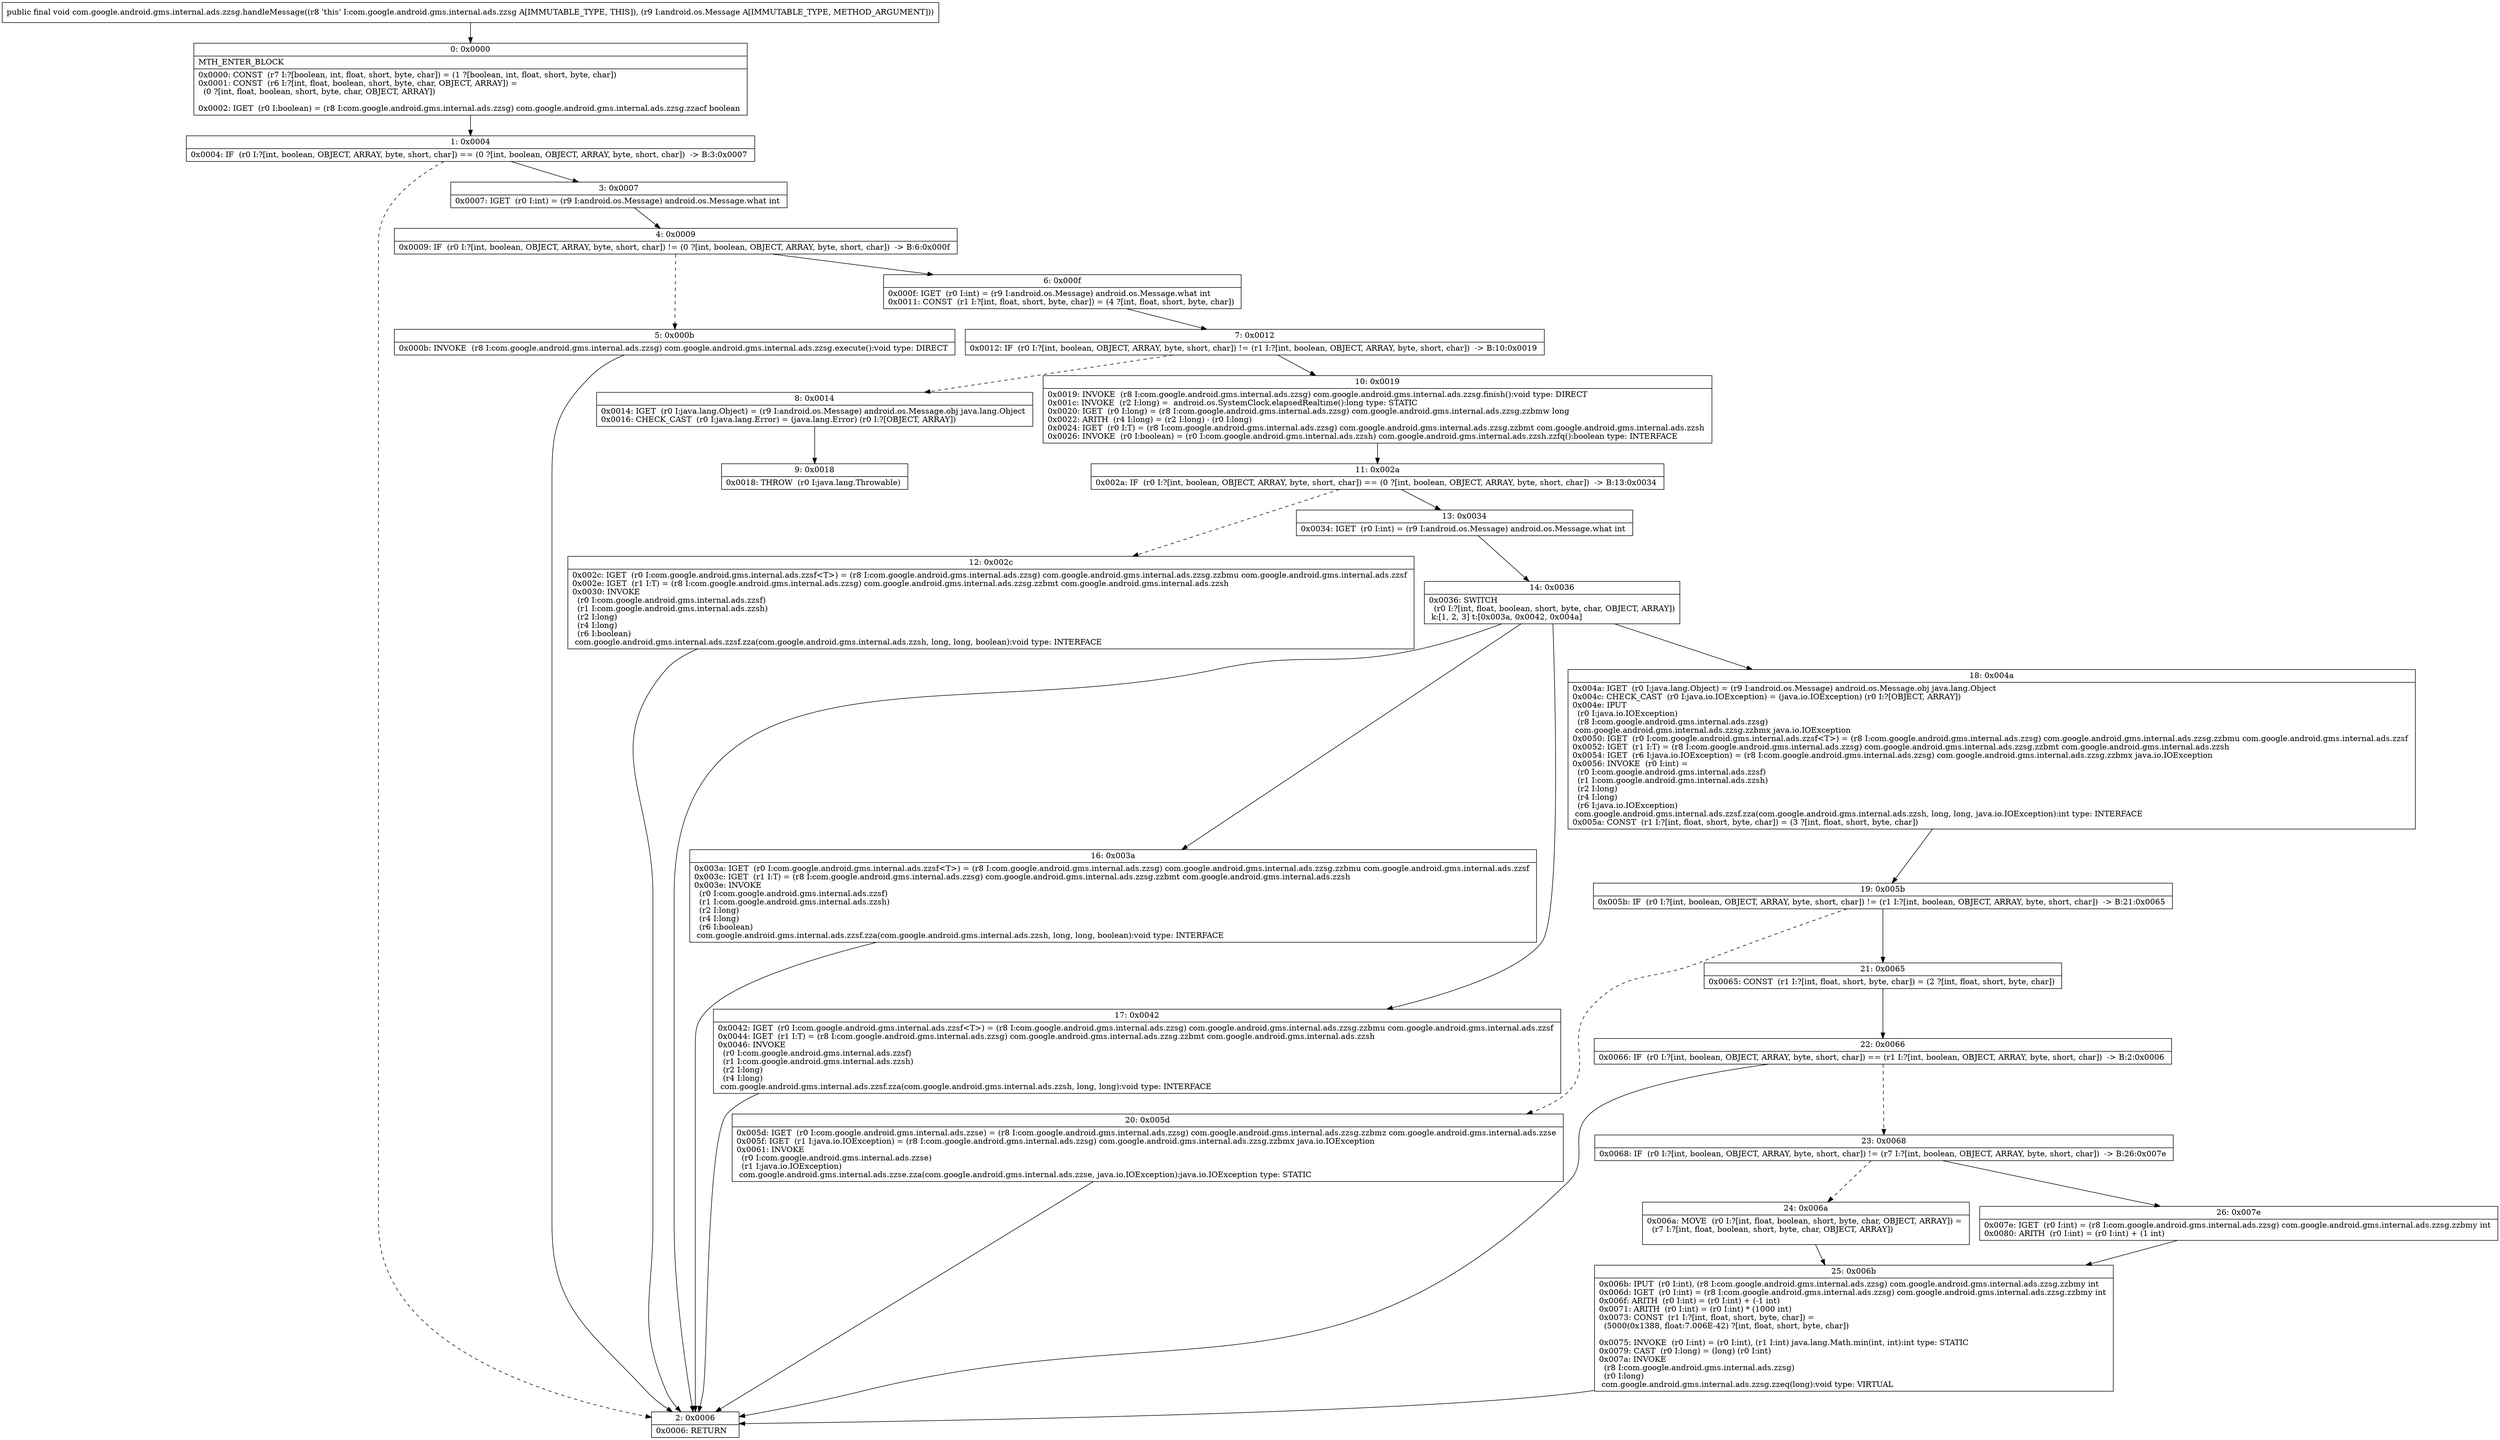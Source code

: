 digraph "CFG forcom.google.android.gms.internal.ads.zzsg.handleMessage(Landroid\/os\/Message;)V" {
Node_0 [shape=record,label="{0\:\ 0x0000|MTH_ENTER_BLOCK\l|0x0000: CONST  (r7 I:?[boolean, int, float, short, byte, char]) = (1 ?[boolean, int, float, short, byte, char]) \l0x0001: CONST  (r6 I:?[int, float, boolean, short, byte, char, OBJECT, ARRAY]) = \l  (0 ?[int, float, boolean, short, byte, char, OBJECT, ARRAY])\l \l0x0002: IGET  (r0 I:boolean) = (r8 I:com.google.android.gms.internal.ads.zzsg) com.google.android.gms.internal.ads.zzsg.zzacf boolean \l}"];
Node_1 [shape=record,label="{1\:\ 0x0004|0x0004: IF  (r0 I:?[int, boolean, OBJECT, ARRAY, byte, short, char]) == (0 ?[int, boolean, OBJECT, ARRAY, byte, short, char])  \-\> B:3:0x0007 \l}"];
Node_2 [shape=record,label="{2\:\ 0x0006|0x0006: RETURN   \l}"];
Node_3 [shape=record,label="{3\:\ 0x0007|0x0007: IGET  (r0 I:int) = (r9 I:android.os.Message) android.os.Message.what int \l}"];
Node_4 [shape=record,label="{4\:\ 0x0009|0x0009: IF  (r0 I:?[int, boolean, OBJECT, ARRAY, byte, short, char]) != (0 ?[int, boolean, OBJECT, ARRAY, byte, short, char])  \-\> B:6:0x000f \l}"];
Node_5 [shape=record,label="{5\:\ 0x000b|0x000b: INVOKE  (r8 I:com.google.android.gms.internal.ads.zzsg) com.google.android.gms.internal.ads.zzsg.execute():void type: DIRECT \l}"];
Node_6 [shape=record,label="{6\:\ 0x000f|0x000f: IGET  (r0 I:int) = (r9 I:android.os.Message) android.os.Message.what int \l0x0011: CONST  (r1 I:?[int, float, short, byte, char]) = (4 ?[int, float, short, byte, char]) \l}"];
Node_7 [shape=record,label="{7\:\ 0x0012|0x0012: IF  (r0 I:?[int, boolean, OBJECT, ARRAY, byte, short, char]) != (r1 I:?[int, boolean, OBJECT, ARRAY, byte, short, char])  \-\> B:10:0x0019 \l}"];
Node_8 [shape=record,label="{8\:\ 0x0014|0x0014: IGET  (r0 I:java.lang.Object) = (r9 I:android.os.Message) android.os.Message.obj java.lang.Object \l0x0016: CHECK_CAST  (r0 I:java.lang.Error) = (java.lang.Error) (r0 I:?[OBJECT, ARRAY]) \l}"];
Node_9 [shape=record,label="{9\:\ 0x0018|0x0018: THROW  (r0 I:java.lang.Throwable) \l}"];
Node_10 [shape=record,label="{10\:\ 0x0019|0x0019: INVOKE  (r8 I:com.google.android.gms.internal.ads.zzsg) com.google.android.gms.internal.ads.zzsg.finish():void type: DIRECT \l0x001c: INVOKE  (r2 I:long) =  android.os.SystemClock.elapsedRealtime():long type: STATIC \l0x0020: IGET  (r0 I:long) = (r8 I:com.google.android.gms.internal.ads.zzsg) com.google.android.gms.internal.ads.zzsg.zzbmw long \l0x0022: ARITH  (r4 I:long) = (r2 I:long) \- (r0 I:long) \l0x0024: IGET  (r0 I:T) = (r8 I:com.google.android.gms.internal.ads.zzsg) com.google.android.gms.internal.ads.zzsg.zzbmt com.google.android.gms.internal.ads.zzsh \l0x0026: INVOKE  (r0 I:boolean) = (r0 I:com.google.android.gms.internal.ads.zzsh) com.google.android.gms.internal.ads.zzsh.zzfq():boolean type: INTERFACE \l}"];
Node_11 [shape=record,label="{11\:\ 0x002a|0x002a: IF  (r0 I:?[int, boolean, OBJECT, ARRAY, byte, short, char]) == (0 ?[int, boolean, OBJECT, ARRAY, byte, short, char])  \-\> B:13:0x0034 \l}"];
Node_12 [shape=record,label="{12\:\ 0x002c|0x002c: IGET  (r0 I:com.google.android.gms.internal.ads.zzsf\<T\>) = (r8 I:com.google.android.gms.internal.ads.zzsg) com.google.android.gms.internal.ads.zzsg.zzbmu com.google.android.gms.internal.ads.zzsf \l0x002e: IGET  (r1 I:T) = (r8 I:com.google.android.gms.internal.ads.zzsg) com.google.android.gms.internal.ads.zzsg.zzbmt com.google.android.gms.internal.ads.zzsh \l0x0030: INVOKE  \l  (r0 I:com.google.android.gms.internal.ads.zzsf)\l  (r1 I:com.google.android.gms.internal.ads.zzsh)\l  (r2 I:long)\l  (r4 I:long)\l  (r6 I:boolean)\l com.google.android.gms.internal.ads.zzsf.zza(com.google.android.gms.internal.ads.zzsh, long, long, boolean):void type: INTERFACE \l}"];
Node_13 [shape=record,label="{13\:\ 0x0034|0x0034: IGET  (r0 I:int) = (r9 I:android.os.Message) android.os.Message.what int \l}"];
Node_14 [shape=record,label="{14\:\ 0x0036|0x0036: SWITCH  \l  (r0 I:?[int, float, boolean, short, byte, char, OBJECT, ARRAY])\l k:[1, 2, 3] t:[0x003a, 0x0042, 0x004a] \l}"];
Node_16 [shape=record,label="{16\:\ 0x003a|0x003a: IGET  (r0 I:com.google.android.gms.internal.ads.zzsf\<T\>) = (r8 I:com.google.android.gms.internal.ads.zzsg) com.google.android.gms.internal.ads.zzsg.zzbmu com.google.android.gms.internal.ads.zzsf \l0x003c: IGET  (r1 I:T) = (r8 I:com.google.android.gms.internal.ads.zzsg) com.google.android.gms.internal.ads.zzsg.zzbmt com.google.android.gms.internal.ads.zzsh \l0x003e: INVOKE  \l  (r0 I:com.google.android.gms.internal.ads.zzsf)\l  (r1 I:com.google.android.gms.internal.ads.zzsh)\l  (r2 I:long)\l  (r4 I:long)\l  (r6 I:boolean)\l com.google.android.gms.internal.ads.zzsf.zza(com.google.android.gms.internal.ads.zzsh, long, long, boolean):void type: INTERFACE \l}"];
Node_17 [shape=record,label="{17\:\ 0x0042|0x0042: IGET  (r0 I:com.google.android.gms.internal.ads.zzsf\<T\>) = (r8 I:com.google.android.gms.internal.ads.zzsg) com.google.android.gms.internal.ads.zzsg.zzbmu com.google.android.gms.internal.ads.zzsf \l0x0044: IGET  (r1 I:T) = (r8 I:com.google.android.gms.internal.ads.zzsg) com.google.android.gms.internal.ads.zzsg.zzbmt com.google.android.gms.internal.ads.zzsh \l0x0046: INVOKE  \l  (r0 I:com.google.android.gms.internal.ads.zzsf)\l  (r1 I:com.google.android.gms.internal.ads.zzsh)\l  (r2 I:long)\l  (r4 I:long)\l com.google.android.gms.internal.ads.zzsf.zza(com.google.android.gms.internal.ads.zzsh, long, long):void type: INTERFACE \l}"];
Node_18 [shape=record,label="{18\:\ 0x004a|0x004a: IGET  (r0 I:java.lang.Object) = (r9 I:android.os.Message) android.os.Message.obj java.lang.Object \l0x004c: CHECK_CAST  (r0 I:java.io.IOException) = (java.io.IOException) (r0 I:?[OBJECT, ARRAY]) \l0x004e: IPUT  \l  (r0 I:java.io.IOException)\l  (r8 I:com.google.android.gms.internal.ads.zzsg)\l com.google.android.gms.internal.ads.zzsg.zzbmx java.io.IOException \l0x0050: IGET  (r0 I:com.google.android.gms.internal.ads.zzsf\<T\>) = (r8 I:com.google.android.gms.internal.ads.zzsg) com.google.android.gms.internal.ads.zzsg.zzbmu com.google.android.gms.internal.ads.zzsf \l0x0052: IGET  (r1 I:T) = (r8 I:com.google.android.gms.internal.ads.zzsg) com.google.android.gms.internal.ads.zzsg.zzbmt com.google.android.gms.internal.ads.zzsh \l0x0054: IGET  (r6 I:java.io.IOException) = (r8 I:com.google.android.gms.internal.ads.zzsg) com.google.android.gms.internal.ads.zzsg.zzbmx java.io.IOException \l0x0056: INVOKE  (r0 I:int) = \l  (r0 I:com.google.android.gms.internal.ads.zzsf)\l  (r1 I:com.google.android.gms.internal.ads.zzsh)\l  (r2 I:long)\l  (r4 I:long)\l  (r6 I:java.io.IOException)\l com.google.android.gms.internal.ads.zzsf.zza(com.google.android.gms.internal.ads.zzsh, long, long, java.io.IOException):int type: INTERFACE \l0x005a: CONST  (r1 I:?[int, float, short, byte, char]) = (3 ?[int, float, short, byte, char]) \l}"];
Node_19 [shape=record,label="{19\:\ 0x005b|0x005b: IF  (r0 I:?[int, boolean, OBJECT, ARRAY, byte, short, char]) != (r1 I:?[int, boolean, OBJECT, ARRAY, byte, short, char])  \-\> B:21:0x0065 \l}"];
Node_20 [shape=record,label="{20\:\ 0x005d|0x005d: IGET  (r0 I:com.google.android.gms.internal.ads.zzse) = (r8 I:com.google.android.gms.internal.ads.zzsg) com.google.android.gms.internal.ads.zzsg.zzbmz com.google.android.gms.internal.ads.zzse \l0x005f: IGET  (r1 I:java.io.IOException) = (r8 I:com.google.android.gms.internal.ads.zzsg) com.google.android.gms.internal.ads.zzsg.zzbmx java.io.IOException \l0x0061: INVOKE  \l  (r0 I:com.google.android.gms.internal.ads.zzse)\l  (r1 I:java.io.IOException)\l com.google.android.gms.internal.ads.zzse.zza(com.google.android.gms.internal.ads.zzse, java.io.IOException):java.io.IOException type: STATIC \l}"];
Node_21 [shape=record,label="{21\:\ 0x0065|0x0065: CONST  (r1 I:?[int, float, short, byte, char]) = (2 ?[int, float, short, byte, char]) \l}"];
Node_22 [shape=record,label="{22\:\ 0x0066|0x0066: IF  (r0 I:?[int, boolean, OBJECT, ARRAY, byte, short, char]) == (r1 I:?[int, boolean, OBJECT, ARRAY, byte, short, char])  \-\> B:2:0x0006 \l}"];
Node_23 [shape=record,label="{23\:\ 0x0068|0x0068: IF  (r0 I:?[int, boolean, OBJECT, ARRAY, byte, short, char]) != (r7 I:?[int, boolean, OBJECT, ARRAY, byte, short, char])  \-\> B:26:0x007e \l}"];
Node_24 [shape=record,label="{24\:\ 0x006a|0x006a: MOVE  (r0 I:?[int, float, boolean, short, byte, char, OBJECT, ARRAY]) = \l  (r7 I:?[int, float, boolean, short, byte, char, OBJECT, ARRAY])\l \l}"];
Node_25 [shape=record,label="{25\:\ 0x006b|0x006b: IPUT  (r0 I:int), (r8 I:com.google.android.gms.internal.ads.zzsg) com.google.android.gms.internal.ads.zzsg.zzbmy int \l0x006d: IGET  (r0 I:int) = (r8 I:com.google.android.gms.internal.ads.zzsg) com.google.android.gms.internal.ads.zzsg.zzbmy int \l0x006f: ARITH  (r0 I:int) = (r0 I:int) + (\-1 int) \l0x0071: ARITH  (r0 I:int) = (r0 I:int) * (1000 int) \l0x0073: CONST  (r1 I:?[int, float, short, byte, char]) = \l  (5000(0x1388, float:7.006E\-42) ?[int, float, short, byte, char])\l \l0x0075: INVOKE  (r0 I:int) = (r0 I:int), (r1 I:int) java.lang.Math.min(int, int):int type: STATIC \l0x0079: CAST  (r0 I:long) = (long) (r0 I:int) \l0x007a: INVOKE  \l  (r8 I:com.google.android.gms.internal.ads.zzsg)\l  (r0 I:long)\l com.google.android.gms.internal.ads.zzsg.zzeq(long):void type: VIRTUAL \l}"];
Node_26 [shape=record,label="{26\:\ 0x007e|0x007e: IGET  (r0 I:int) = (r8 I:com.google.android.gms.internal.ads.zzsg) com.google.android.gms.internal.ads.zzsg.zzbmy int \l0x0080: ARITH  (r0 I:int) = (r0 I:int) + (1 int) \l}"];
MethodNode[shape=record,label="{public final void com.google.android.gms.internal.ads.zzsg.handleMessage((r8 'this' I:com.google.android.gms.internal.ads.zzsg A[IMMUTABLE_TYPE, THIS]), (r9 I:android.os.Message A[IMMUTABLE_TYPE, METHOD_ARGUMENT])) }"];
MethodNode -> Node_0;
Node_0 -> Node_1;
Node_1 -> Node_2[style=dashed];
Node_1 -> Node_3;
Node_3 -> Node_4;
Node_4 -> Node_5[style=dashed];
Node_4 -> Node_6;
Node_5 -> Node_2;
Node_6 -> Node_7;
Node_7 -> Node_8[style=dashed];
Node_7 -> Node_10;
Node_8 -> Node_9;
Node_10 -> Node_11;
Node_11 -> Node_12[style=dashed];
Node_11 -> Node_13;
Node_12 -> Node_2;
Node_13 -> Node_14;
Node_14 -> Node_16;
Node_14 -> Node_17;
Node_14 -> Node_18;
Node_14 -> Node_2;
Node_16 -> Node_2;
Node_17 -> Node_2;
Node_18 -> Node_19;
Node_19 -> Node_20[style=dashed];
Node_19 -> Node_21;
Node_20 -> Node_2;
Node_21 -> Node_22;
Node_22 -> Node_2;
Node_22 -> Node_23[style=dashed];
Node_23 -> Node_24[style=dashed];
Node_23 -> Node_26;
Node_24 -> Node_25;
Node_25 -> Node_2;
Node_26 -> Node_25;
}

